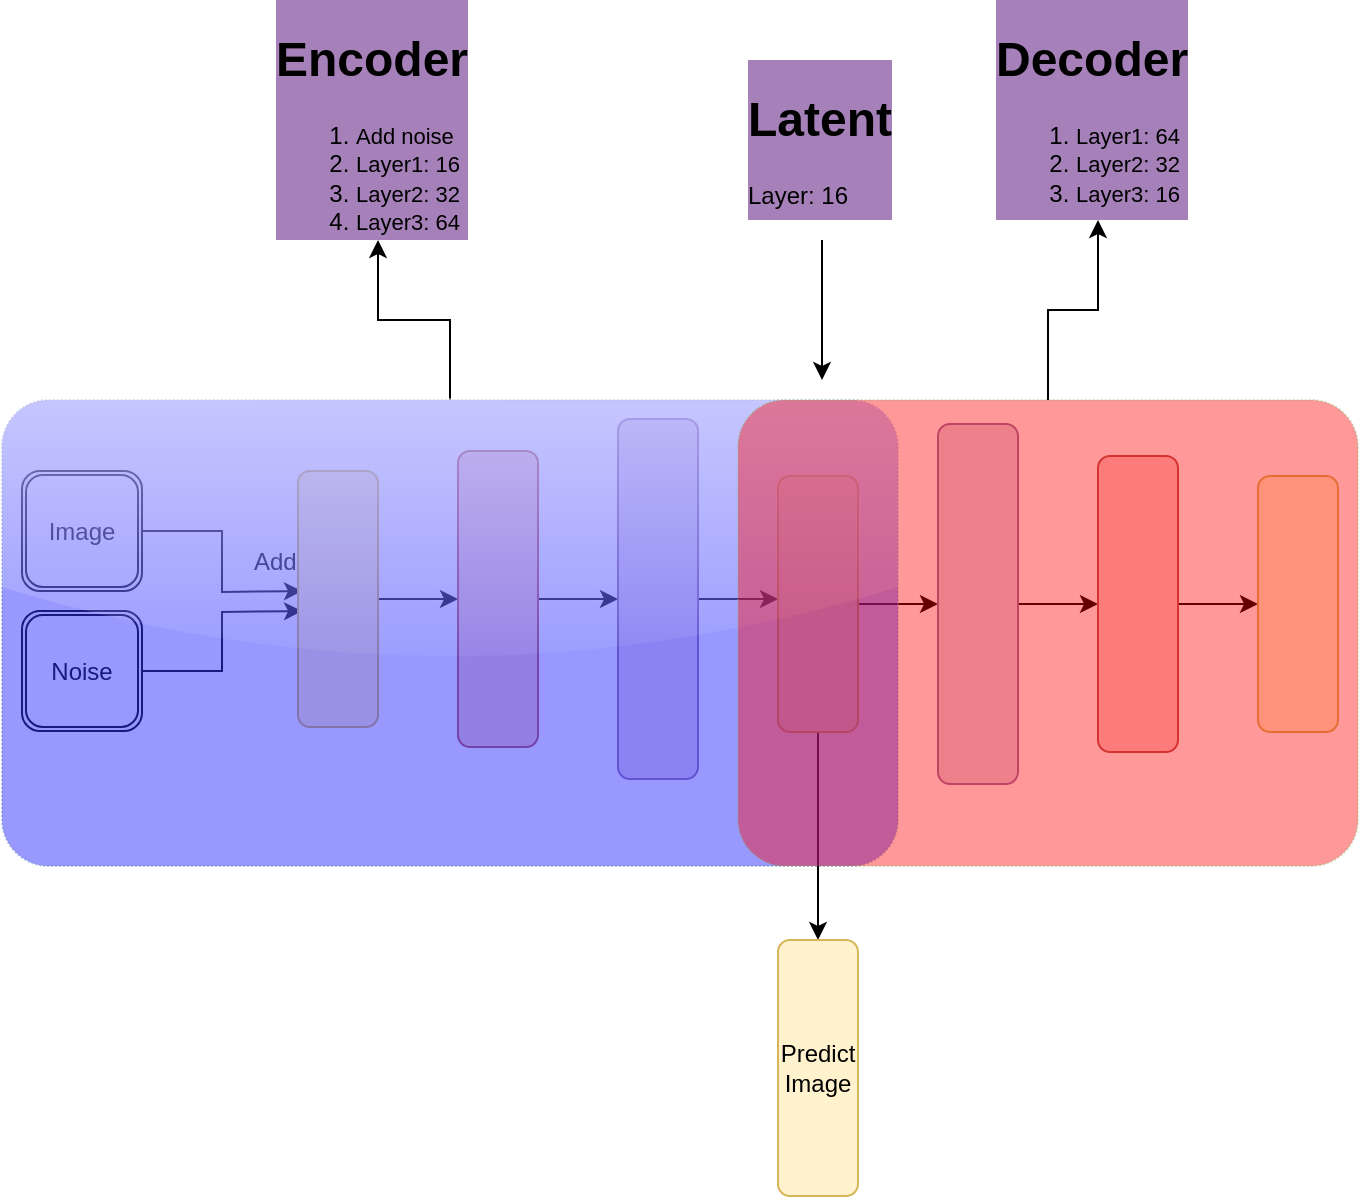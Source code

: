 <mxfile version="11.0.7" type="device"><diagram id="a12g3F_z1q_YHNG7xBsL" name="Page-1"><mxGraphModel dx="1357" dy="811" grid="1" gridSize="10" guides="1" tooltips="1" connect="1" arrows="1" fold="1" page="1" pageScale="1" pageWidth="827" pageHeight="1169" math="0" shadow="0"><root><mxCell id="0"/><mxCell id="1" parent="0"/><mxCell id="Ua_Yx80WK7rxozPxtgqU-4" value="" style="edgeStyle=orthogonalEdgeStyle;rounded=0;orthogonalLoop=1;jettySize=auto;html=1;" edge="1" parent="1" source="Ua_Yx80WK7rxozPxtgqU-1"><mxGeometry relative="1" as="geometry"><mxPoint x="270" y="375.5" as="targetPoint"/></mxGeometry></mxCell><mxCell id="Ua_Yx80WK7rxozPxtgqU-1" value="Image" style="shape=ext;double=1;rounded=1;whiteSpace=wrap;html=1;" vertex="1" parent="1"><mxGeometry x="130" y="315.5" width="60" height="60" as="geometry"/></mxCell><mxCell id="Ua_Yx80WK7rxozPxtgqU-6" value="" style="edgeStyle=orthogonalEdgeStyle;rounded=0;orthogonalLoop=1;jettySize=auto;html=1;" edge="1" parent="1" source="Ua_Yx80WK7rxozPxtgqU-2"><mxGeometry relative="1" as="geometry"><mxPoint x="270" y="385.5" as="targetPoint"/></mxGeometry></mxCell><mxCell id="Ua_Yx80WK7rxozPxtgqU-2" value="Noise" style="shape=ext;double=1;rounded=1;whiteSpace=wrap;html=1;" vertex="1" parent="1"><mxGeometry x="130" y="385.5" width="60" height="60" as="geometry"/></mxCell><mxCell id="Ua_Yx80WK7rxozPxtgqU-8" value="Add&lt;br&gt;" style="text;html=1;resizable=0;points=[];autosize=1;align=left;verticalAlign=top;spacingTop=-4;" vertex="1" parent="1"><mxGeometry x="244" y="350.5" width="40" height="20" as="geometry"/></mxCell><mxCell id="Ua_Yx80WK7rxozPxtgqU-13" value="" style="edgeStyle=orthogonalEdgeStyle;rounded=0;orthogonalLoop=1;jettySize=auto;html=1;" edge="1" parent="1" source="Ua_Yx80WK7rxozPxtgqU-9" target="Ua_Yx80WK7rxozPxtgqU-12"><mxGeometry relative="1" as="geometry"/></mxCell><mxCell id="Ua_Yx80WK7rxozPxtgqU-9" value="" style="rounded=1;whiteSpace=wrap;html=1;fillColor=#fff2cc;strokeColor=#d6b656;" vertex="1" parent="1"><mxGeometry x="268" y="315.5" width="40" height="128" as="geometry"/></mxCell><mxCell id="Ua_Yx80WK7rxozPxtgqU-15" value="" style="edgeStyle=orthogonalEdgeStyle;rounded=0;orthogonalLoop=1;jettySize=auto;html=1;" edge="1" parent="1" source="Ua_Yx80WK7rxozPxtgqU-12" target="Ua_Yx80WK7rxozPxtgqU-14"><mxGeometry relative="1" as="geometry"/></mxCell><mxCell id="Ua_Yx80WK7rxozPxtgqU-12" value="" style="rounded=1;whiteSpace=wrap;html=1;fillColor=#f8cecc;strokeColor=#b85450;" vertex="1" parent="1"><mxGeometry x="348" y="305.5" width="40" height="148" as="geometry"/></mxCell><mxCell id="Ua_Yx80WK7rxozPxtgqU-17" value="" style="edgeStyle=orthogonalEdgeStyle;rounded=0;orthogonalLoop=1;jettySize=auto;html=1;" edge="1" parent="1" source="Ua_Yx80WK7rxozPxtgqU-14"><mxGeometry relative="1" as="geometry"><mxPoint x="508" y="379.5" as="targetPoint"/></mxGeometry></mxCell><mxCell id="Ua_Yx80WK7rxozPxtgqU-14" value="" style="rounded=1;whiteSpace=wrap;html=1;fillColor=#e1d5e7;strokeColor=#9673a6;" vertex="1" parent="1"><mxGeometry x="428" y="289.5" width="40" height="180" as="geometry"/></mxCell><mxCell id="Ua_Yx80WK7rxozPxtgqU-22" value="" style="edgeStyle=orthogonalEdgeStyle;rounded=0;orthogonalLoop=1;jettySize=auto;html=1;" edge="1" parent="1" source="Ua_Yx80WK7rxozPxtgqU-18" target="Ua_Yx80WK7rxozPxtgqU-19"><mxGeometry relative="1" as="geometry"/></mxCell><mxCell id="Ua_Yx80WK7rxozPxtgqU-28" value="" style="edgeStyle=orthogonalEdgeStyle;rounded=0;orthogonalLoop=1;jettySize=auto;html=1;" edge="1" parent="1" source="Ua_Yx80WK7rxozPxtgqU-18" target="Ua_Yx80WK7rxozPxtgqU-27"><mxGeometry relative="1" as="geometry"/></mxCell><mxCell id="Ua_Yx80WK7rxozPxtgqU-18" value="" style="rounded=1;whiteSpace=wrap;html=1;fillColor=#fff2cc;strokeColor=#d6b656;" vertex="1" parent="1"><mxGeometry x="508" y="318" width="40" height="128" as="geometry"/></mxCell><mxCell id="Ua_Yx80WK7rxozPxtgqU-27" value="Predict&lt;br&gt;Image" style="rounded=1;whiteSpace=wrap;html=1;fillColor=#fff2cc;strokeColor=#d6b656;" vertex="1" parent="1"><mxGeometry x="508" y="550" width="40" height="128" as="geometry"/></mxCell><mxCell id="Ua_Yx80WK7rxozPxtgqU-26" value="" style="edgeStyle=orthogonalEdgeStyle;rounded=0;orthogonalLoop=1;jettySize=auto;html=1;" edge="1" parent="1" source="Ua_Yx80WK7rxozPxtgqU-19" target="Ua_Yx80WK7rxozPxtgqU-20"><mxGeometry relative="1" as="geometry"/></mxCell><mxCell id="Ua_Yx80WK7rxozPxtgqU-19" value="" style="rounded=1;whiteSpace=wrap;html=1;fillColor=#e1d5e7;strokeColor=#9673a6;" vertex="1" parent="1"><mxGeometry x="588" y="292" width="40" height="180" as="geometry"/></mxCell><mxCell id="Ua_Yx80WK7rxozPxtgqU-24" value="" style="edgeStyle=orthogonalEdgeStyle;rounded=0;orthogonalLoop=1;jettySize=auto;html=1;" edge="1" parent="1" source="Ua_Yx80WK7rxozPxtgqU-20" target="Ua_Yx80WK7rxozPxtgqU-21"><mxGeometry relative="1" as="geometry"/></mxCell><mxCell id="Ua_Yx80WK7rxozPxtgqU-20" value="" style="rounded=1;whiteSpace=wrap;html=1;fillColor=#f8cecc;strokeColor=#b85450;" vertex="1" parent="1"><mxGeometry x="668" y="308" width="40" height="148" as="geometry"/></mxCell><mxCell id="Ua_Yx80WK7rxozPxtgqU-21" value="" style="rounded=1;whiteSpace=wrap;html=1;fillColor=#fff2cc;strokeColor=#d6b656;" vertex="1" parent="1"><mxGeometry x="748" y="318" width="40" height="128" as="geometry"/></mxCell><mxCell id="Ua_Yx80WK7rxozPxtgqU-36" value="" style="edgeStyle=orthogonalEdgeStyle;rounded=0;orthogonalLoop=1;jettySize=auto;html=1;" edge="1" parent="1" source="Ua_Yx80WK7rxozPxtgqU-30" target="Ua_Yx80WK7rxozPxtgqU-34"><mxGeometry relative="1" as="geometry"/></mxCell><mxCell id="Ua_Yx80WK7rxozPxtgqU-30" value="" style="rounded=1;arcSize=10;dashed=1;strokeColor=#6c8ebf;fillColor=#3333FF;strokeWidth=1;dashPattern=1 1;shadow=0;labelBackgroundColor=#ffffff;glass=1;opacity=50;" vertex="1" parent="1"><mxGeometry x="120" y="280" width="448" height="233" as="geometry"/></mxCell><mxCell id="Ua_Yx80WK7rxozPxtgqU-39" value="" style="edgeStyle=orthogonalEdgeStyle;rounded=0;orthogonalLoop=1;jettySize=auto;html=1;entryX=0.5;entryY=1;entryDx=0;entryDy=0;" edge="1" parent="1" source="Ua_Yx80WK7rxozPxtgqU-31" target="Ua_Yx80WK7rxozPxtgqU-37"><mxGeometry relative="1" as="geometry"><mxPoint x="643" y="200" as="targetPoint"/></mxGeometry></mxCell><mxCell id="Ua_Yx80WK7rxozPxtgqU-31" value="" style="rounded=1;arcSize=10;dashed=1;strokeColor=#82b366;fillColor=#FF0000;strokeWidth=1;dashPattern=1 1;opacity=40;" vertex="1" parent="1"><mxGeometry x="488" y="280" width="310" height="233" as="geometry"/></mxCell><mxCell id="Ua_Yx80WK7rxozPxtgqU-34" value="&lt;h1&gt;Encoder&lt;/h1&gt;&lt;p style=&quot;font-size: 11px&quot;&gt;&lt;/p&gt;&lt;ol&gt;&lt;li&gt;&lt;font style=&quot;font-size: 11px&quot;&gt;Add noise&lt;/font&gt;&lt;/li&gt;&lt;li&gt;&lt;font style=&quot;font-size: 11px&quot;&gt;Layer1: 16&lt;/font&gt;&lt;/li&gt;&lt;li&gt;&lt;font style=&quot;font-size: 11px&quot;&gt;Layer2: 32&lt;/font&gt;&lt;/li&gt;&lt;li&gt;&lt;font style=&quot;font-size: 11px&quot;&gt;Layer3: 64&lt;/font&gt;&lt;/li&gt;&lt;/ol&gt;&lt;p&gt;&lt;/p&gt;" style="text;html=1;strokeColor=none;fillColor=none;spacing=5;spacingTop=-20;whiteSpace=wrap;overflow=hidden;rounded=0;shadow=0;glass=0;dashed=1;dashPattern=1 1;comic=0;labelBackgroundColor=#A680B8;opacity=40;align=left;" vertex="1" parent="1"><mxGeometry x="252" y="90" width="112" height="110" as="geometry"/></mxCell><mxCell id="Ua_Yx80WK7rxozPxtgqU-37" value="&lt;h1&gt;Decoder&lt;/h1&gt;&lt;p style=&quot;font-size: 11px&quot;&gt;&lt;/p&gt;&lt;ol&gt;&lt;li&gt;&lt;font style=&quot;font-size: 11px&quot;&gt;Layer1: 64&lt;/font&gt;&lt;/li&gt;&lt;li&gt;&lt;font style=&quot;font-size: 11px&quot;&gt;Layer2: 32&lt;/font&gt;&lt;/li&gt;&lt;li&gt;&lt;font style=&quot;font-size: 11px&quot;&gt;Layer3: 16&lt;/font&gt;&lt;/li&gt;&lt;/ol&gt;&lt;p&gt;&lt;/p&gt;" style="text;html=1;strokeColor=none;fillColor=none;spacing=5;spacingTop=-20;whiteSpace=wrap;overflow=hidden;rounded=0;shadow=0;glass=0;dashed=1;dashPattern=1 1;comic=0;labelBackgroundColor=#A680B8;opacity=40;align=left;" vertex="1" parent="1"><mxGeometry x="612" y="90" width="112" height="100" as="geometry"/></mxCell><mxCell id="Ua_Yx80WK7rxozPxtgqU-42" value="" style="edgeStyle=orthogonalEdgeStyle;rounded=0;orthogonalLoop=1;jettySize=auto;html=1;" edge="1" parent="1"><mxGeometry relative="1" as="geometry"><mxPoint x="530" y="200" as="sourcePoint"/><mxPoint x="530" y="270" as="targetPoint"/></mxGeometry></mxCell><mxCell id="Ua_Yx80WK7rxozPxtgqU-40" value="&lt;h1&gt;Latent&lt;/h1&gt;&lt;div&gt;Layer: 16&lt;/div&gt;&lt;p&gt;&lt;/p&gt;" style="text;html=1;strokeColor=none;fillColor=none;spacing=5;spacingTop=-20;whiteSpace=wrap;overflow=hidden;rounded=0;shadow=0;glass=0;dashed=1;dashPattern=1 1;comic=0;labelBackgroundColor=#A680B8;opacity=40;align=left;" vertex="1" parent="1"><mxGeometry x="488" y="120" width="84" height="70" as="geometry"/></mxCell></root></mxGraphModel></diagram></mxfile>